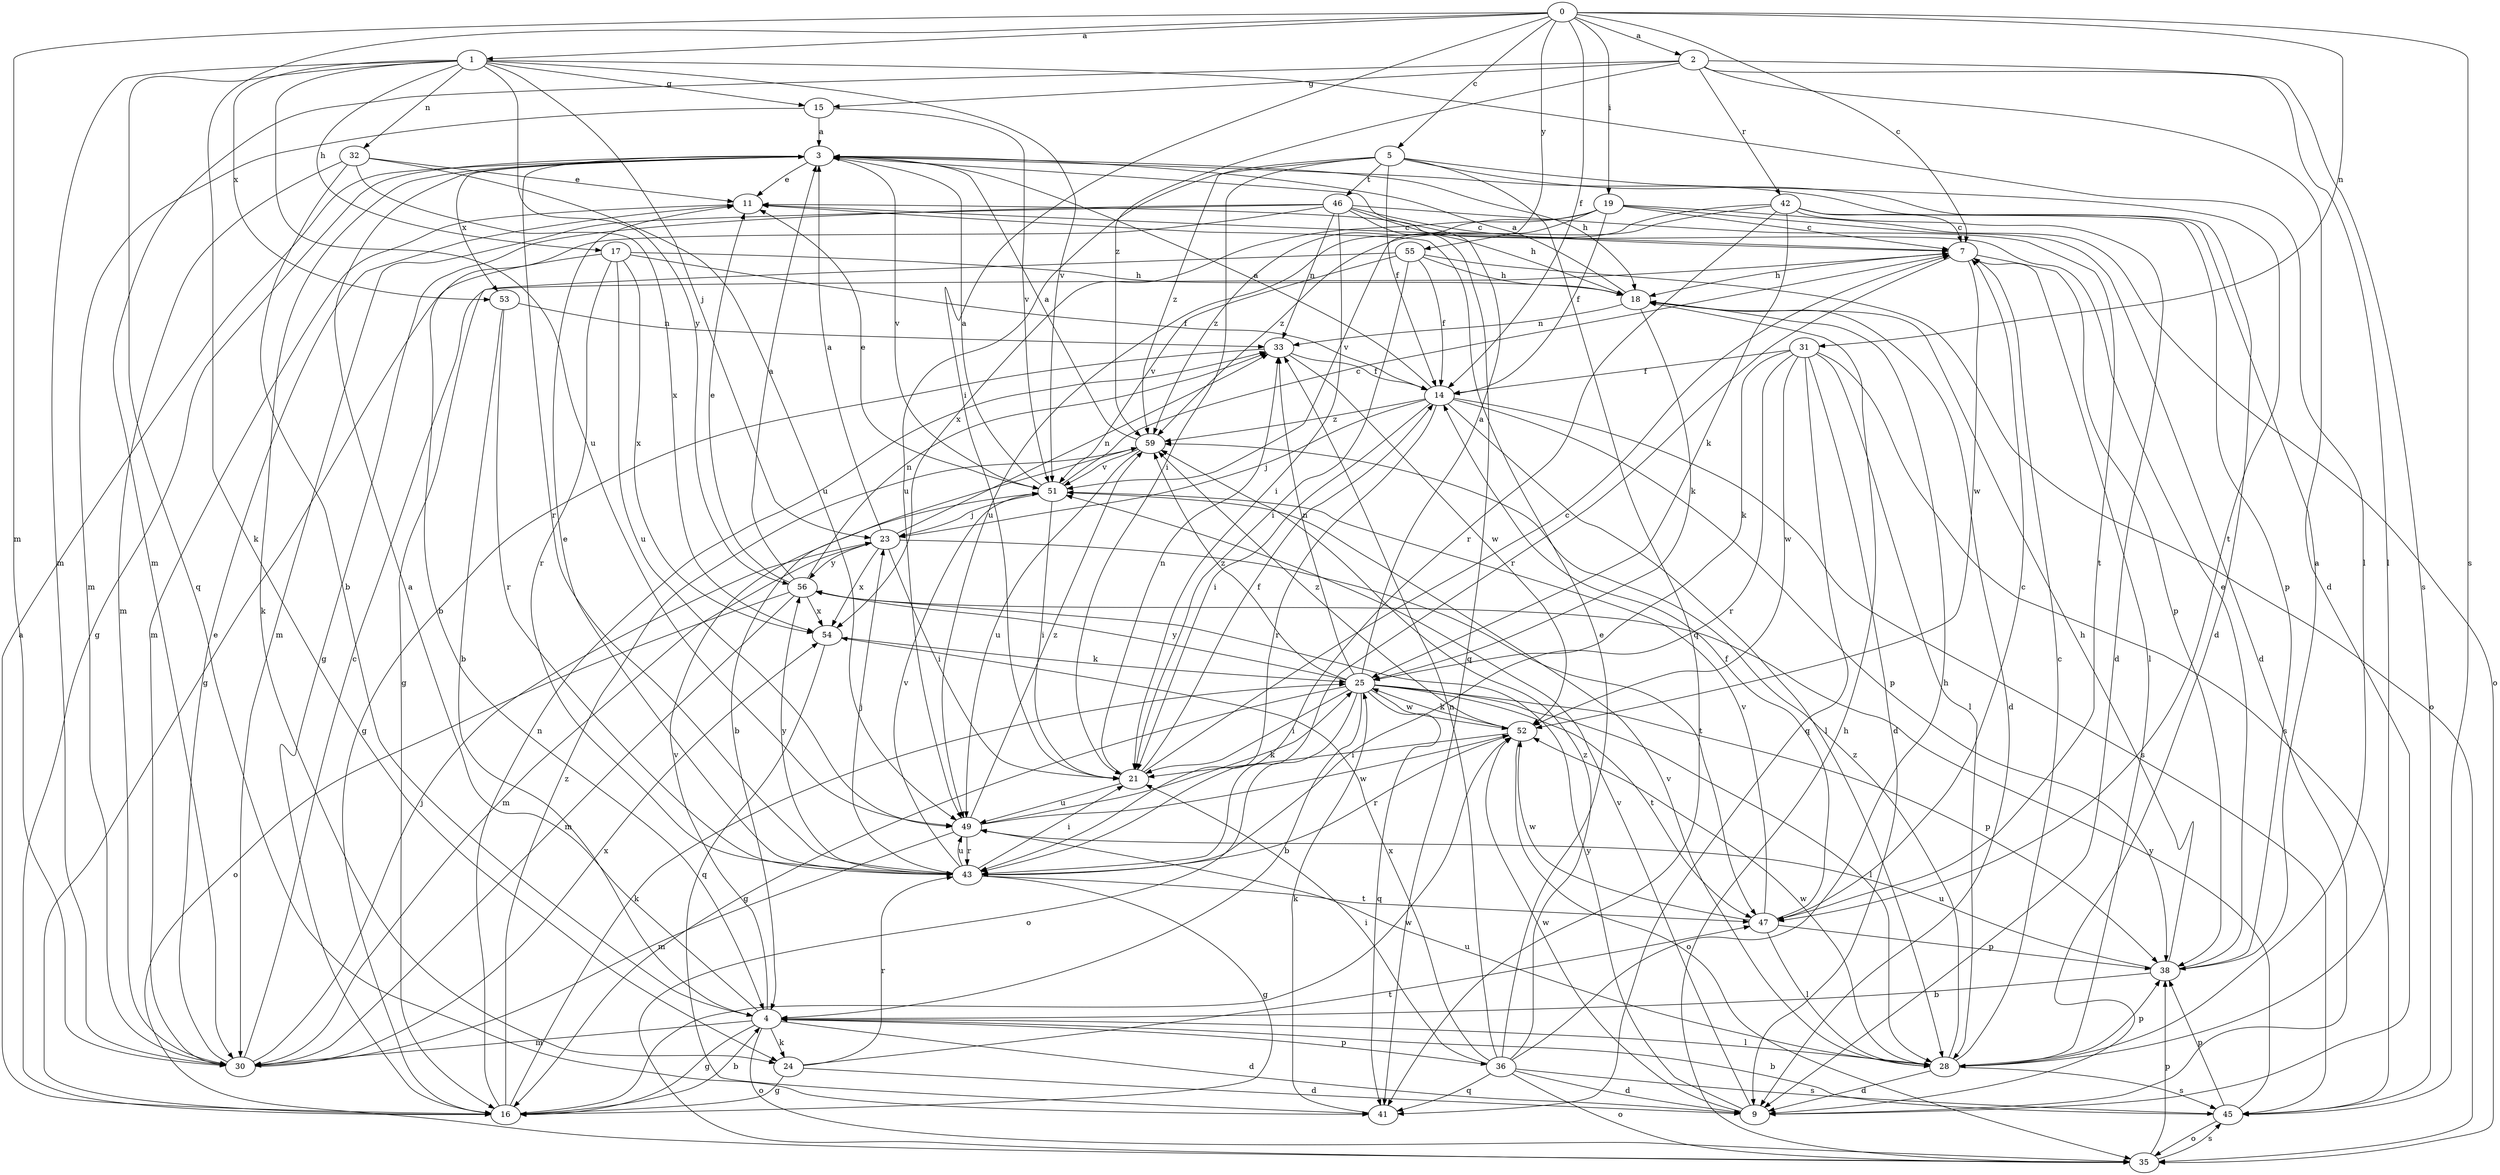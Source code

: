 strict digraph  {
0;
1;
2;
3;
4;
5;
7;
9;
11;
14;
15;
16;
17;
18;
19;
21;
23;
24;
25;
28;
30;
31;
32;
33;
35;
36;
38;
41;
42;
43;
45;
46;
47;
49;
51;
52;
53;
54;
55;
56;
59;
0 -> 1  [label=a];
0 -> 2  [label=a];
0 -> 5  [label=c];
0 -> 7  [label=c];
0 -> 14  [label=f];
0 -> 19  [label=i];
0 -> 21  [label=i];
0 -> 24  [label=k];
0 -> 30  [label=m];
0 -> 31  [label=n];
0 -> 45  [label=s];
0 -> 55  [label=y];
1 -> 15  [label=g];
1 -> 17  [label=h];
1 -> 23  [label=j];
1 -> 28  [label=l];
1 -> 30  [label=m];
1 -> 32  [label=n];
1 -> 41  [label=q];
1 -> 49  [label=u];
1 -> 51  [label=v];
1 -> 53  [label=x];
1 -> 56  [label=y];
2 -> 9  [label=d];
2 -> 15  [label=g];
2 -> 28  [label=l];
2 -> 30  [label=m];
2 -> 42  [label=r];
2 -> 45  [label=s];
2 -> 59  [label=z];
3 -> 11  [label=e];
3 -> 16  [label=g];
3 -> 18  [label=h];
3 -> 24  [label=k];
3 -> 43  [label=r];
3 -> 51  [label=v];
3 -> 53  [label=x];
4 -> 3  [label=a];
4 -> 9  [label=d];
4 -> 16  [label=g];
4 -> 24  [label=k];
4 -> 28  [label=l];
4 -> 30  [label=m];
4 -> 35  [label=o];
4 -> 36  [label=p];
4 -> 51  [label=v];
5 -> 9  [label=d];
5 -> 14  [label=f];
5 -> 21  [label=i];
5 -> 41  [label=q];
5 -> 46  [label=t];
5 -> 47  [label=t];
5 -> 49  [label=u];
5 -> 59  [label=z];
7 -> 18  [label=h];
7 -> 28  [label=l];
7 -> 38  [label=p];
7 -> 43  [label=r];
7 -> 52  [label=w];
9 -> 51  [label=v];
9 -> 52  [label=w];
9 -> 56  [label=y];
11 -> 7  [label=c];
11 -> 30  [label=m];
14 -> 3  [label=a];
14 -> 21  [label=i];
14 -> 23  [label=j];
14 -> 28  [label=l];
14 -> 38  [label=p];
14 -> 43  [label=r];
14 -> 45  [label=s];
14 -> 59  [label=z];
15 -> 3  [label=a];
15 -> 30  [label=m];
15 -> 51  [label=v];
16 -> 3  [label=a];
16 -> 4  [label=b];
16 -> 25  [label=k];
16 -> 33  [label=n];
16 -> 52  [label=w];
16 -> 59  [label=z];
17 -> 14  [label=f];
17 -> 16  [label=g];
17 -> 18  [label=h];
17 -> 43  [label=r];
17 -> 49  [label=u];
17 -> 54  [label=x];
18 -> 3  [label=a];
18 -> 9  [label=d];
18 -> 25  [label=k];
18 -> 33  [label=n];
19 -> 7  [label=c];
19 -> 9  [label=d];
19 -> 14  [label=f];
19 -> 35  [label=o];
19 -> 51  [label=v];
19 -> 54  [label=x];
19 -> 59  [label=z];
21 -> 7  [label=c];
21 -> 14  [label=f];
21 -> 33  [label=n];
21 -> 49  [label=u];
23 -> 3  [label=a];
23 -> 21  [label=i];
23 -> 30  [label=m];
23 -> 33  [label=n];
23 -> 47  [label=t];
23 -> 54  [label=x];
23 -> 56  [label=y];
24 -> 9  [label=d];
24 -> 16  [label=g];
24 -> 43  [label=r];
24 -> 47  [label=t];
25 -> 3  [label=a];
25 -> 4  [label=b];
25 -> 16  [label=g];
25 -> 21  [label=i];
25 -> 28  [label=l];
25 -> 33  [label=n];
25 -> 35  [label=o];
25 -> 38  [label=p];
25 -> 41  [label=q];
25 -> 47  [label=t];
25 -> 52  [label=w];
25 -> 56  [label=y];
25 -> 59  [label=z];
28 -> 7  [label=c];
28 -> 9  [label=d];
28 -> 38  [label=p];
28 -> 45  [label=s];
28 -> 49  [label=u];
28 -> 51  [label=v];
28 -> 52  [label=w];
28 -> 59  [label=z];
30 -> 7  [label=c];
30 -> 11  [label=e];
30 -> 23  [label=j];
30 -> 54  [label=x];
31 -> 9  [label=d];
31 -> 14  [label=f];
31 -> 25  [label=k];
31 -> 28  [label=l];
31 -> 41  [label=q];
31 -> 43  [label=r];
31 -> 45  [label=s];
31 -> 52  [label=w];
32 -> 4  [label=b];
32 -> 11  [label=e];
32 -> 30  [label=m];
32 -> 49  [label=u];
32 -> 54  [label=x];
33 -> 14  [label=f];
33 -> 16  [label=g];
33 -> 52  [label=w];
35 -> 18  [label=h];
35 -> 38  [label=p];
35 -> 45  [label=s];
36 -> 9  [label=d];
36 -> 11  [label=e];
36 -> 18  [label=h];
36 -> 21  [label=i];
36 -> 33  [label=n];
36 -> 35  [label=o];
36 -> 41  [label=q];
36 -> 45  [label=s];
36 -> 54  [label=x];
36 -> 59  [label=z];
38 -> 3  [label=a];
38 -> 4  [label=b];
38 -> 11  [label=e];
38 -> 18  [label=h];
38 -> 49  [label=u];
41 -> 25  [label=k];
42 -> 7  [label=c];
42 -> 9  [label=d];
42 -> 25  [label=k];
42 -> 38  [label=p];
42 -> 43  [label=r];
42 -> 49  [label=u];
42 -> 59  [label=z];
43 -> 11  [label=e];
43 -> 16  [label=g];
43 -> 21  [label=i];
43 -> 23  [label=j];
43 -> 47  [label=t];
43 -> 49  [label=u];
43 -> 51  [label=v];
43 -> 56  [label=y];
45 -> 4  [label=b];
45 -> 35  [label=o];
45 -> 38  [label=p];
45 -> 56  [label=y];
46 -> 4  [label=b];
46 -> 7  [label=c];
46 -> 16  [label=g];
46 -> 18  [label=h];
46 -> 21  [label=i];
46 -> 30  [label=m];
46 -> 33  [label=n];
46 -> 41  [label=q];
46 -> 47  [label=t];
47 -> 7  [label=c];
47 -> 14  [label=f];
47 -> 28  [label=l];
47 -> 38  [label=p];
47 -> 51  [label=v];
47 -> 52  [label=w];
49 -> 25  [label=k];
49 -> 30  [label=m];
49 -> 43  [label=r];
49 -> 52  [label=w];
49 -> 59  [label=z];
51 -> 3  [label=a];
51 -> 7  [label=c];
51 -> 11  [label=e];
51 -> 21  [label=i];
51 -> 23  [label=j];
52 -> 21  [label=i];
52 -> 25  [label=k];
52 -> 35  [label=o];
52 -> 43  [label=r];
52 -> 59  [label=z];
53 -> 4  [label=b];
53 -> 33  [label=n];
53 -> 43  [label=r];
54 -> 25  [label=k];
54 -> 41  [label=q];
55 -> 14  [label=f];
55 -> 16  [label=g];
55 -> 18  [label=h];
55 -> 21  [label=i];
55 -> 35  [label=o];
55 -> 51  [label=v];
56 -> 3  [label=a];
56 -> 11  [label=e];
56 -> 30  [label=m];
56 -> 33  [label=n];
56 -> 35  [label=o];
56 -> 54  [label=x];
59 -> 3  [label=a];
59 -> 4  [label=b];
59 -> 49  [label=u];
59 -> 51  [label=v];
}
